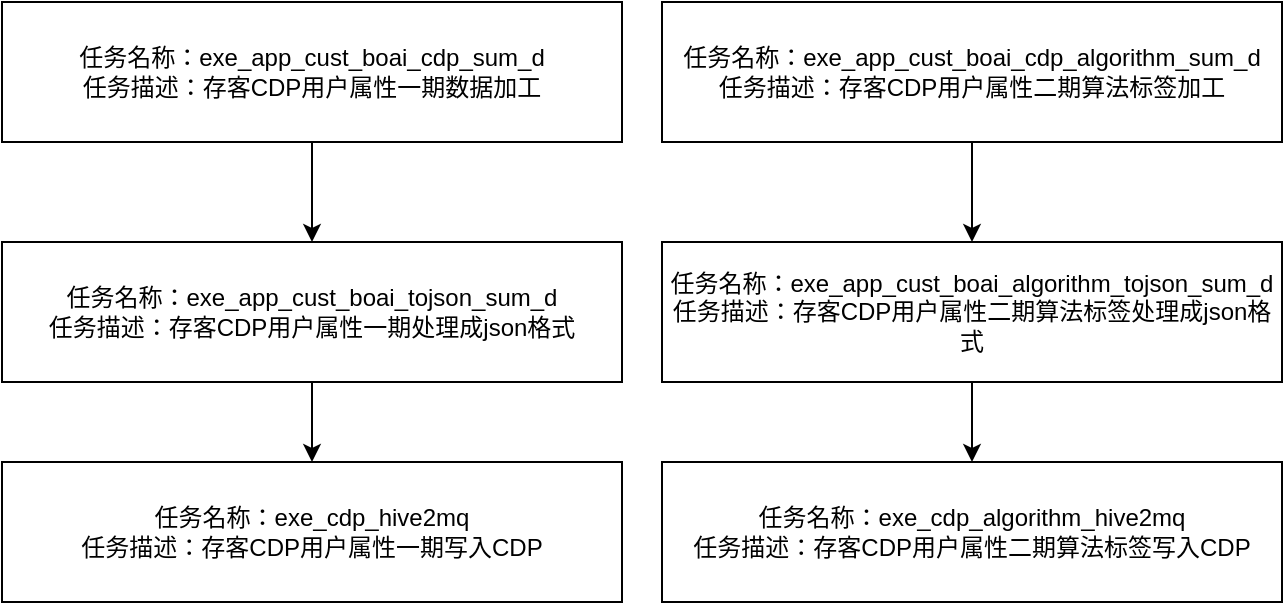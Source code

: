 <mxfile version="24.2.8" type="github">
  <diagram name="第 1 页" id="au2QBy3FSzcQ9kTv4xww">
    <mxGraphModel dx="753" dy="510" grid="1" gridSize="10" guides="1" tooltips="1" connect="1" arrows="1" fold="1" page="1" pageScale="1" pageWidth="827" pageHeight="1169" math="0" shadow="0">
      <root>
        <mxCell id="0" />
        <mxCell id="1" parent="0" />
        <mxCell id="rSqXmRDmjZBF7q505tpV-3" value="" style="edgeStyle=orthogonalEdgeStyle;rounded=0;orthogonalLoop=1;jettySize=auto;html=1;" edge="1" parent="1" source="5L7Eph0Q-Wm5cCdcGl41-1" target="rSqXmRDmjZBF7q505tpV-1">
          <mxGeometry relative="1" as="geometry" />
        </mxCell>
        <mxCell id="5L7Eph0Q-Wm5cCdcGl41-1" value="任务名称：exe_app_cust_boai_cdp_sum_d&lt;div&gt;任务描述：存客CDP用户属性一期数据加工&lt;/div&gt;" style="rounded=0;whiteSpace=wrap;html=1;" parent="1" vertex="1">
          <mxGeometry x="170" y="130" width="310" height="70" as="geometry" />
        </mxCell>
        <mxCell id="rSqXmRDmjZBF7q505tpV-4" value="" style="edgeStyle=orthogonalEdgeStyle;rounded=0;orthogonalLoop=1;jettySize=auto;html=1;" edge="1" parent="1" source="rSqXmRDmjZBF7q505tpV-1" target="rSqXmRDmjZBF7q505tpV-2">
          <mxGeometry relative="1" as="geometry" />
        </mxCell>
        <mxCell id="rSqXmRDmjZBF7q505tpV-1" value="任务名称：exe_app_cust_boai_tojson_sum_d&lt;div&gt;任务描述：存客CDP用户属性一期处理成json格式&lt;/div&gt;" style="rounded=0;whiteSpace=wrap;html=1;" vertex="1" parent="1">
          <mxGeometry x="170" y="250" width="310" height="70" as="geometry" />
        </mxCell>
        <mxCell id="rSqXmRDmjZBF7q505tpV-2" value="任务名称：exe_cdp_hive2mq&lt;div&gt;任务描述：存客CDP用户属性一期写入CDP&lt;/div&gt;" style="rounded=0;whiteSpace=wrap;html=1;" vertex="1" parent="1">
          <mxGeometry x="170" y="360" width="310" height="70" as="geometry" />
        </mxCell>
        <mxCell id="rSqXmRDmjZBF7q505tpV-5" value="" style="edgeStyle=orthogonalEdgeStyle;rounded=0;orthogonalLoop=1;jettySize=auto;html=1;" edge="1" parent="1" source="rSqXmRDmjZBF7q505tpV-6" target="rSqXmRDmjZBF7q505tpV-8">
          <mxGeometry relative="1" as="geometry" />
        </mxCell>
        <mxCell id="rSqXmRDmjZBF7q505tpV-6" value="任务名称：exe_app_cust_boai_cdp_algorithm_sum_d&lt;div&gt;任务描述：存客CDP用户属性二期算法标签加工&lt;/div&gt;" style="rounded=0;whiteSpace=wrap;html=1;" vertex="1" parent="1">
          <mxGeometry x="500" y="130" width="310" height="70" as="geometry" />
        </mxCell>
        <mxCell id="rSqXmRDmjZBF7q505tpV-7" value="" style="edgeStyle=orthogonalEdgeStyle;rounded=0;orthogonalLoop=1;jettySize=auto;html=1;" edge="1" parent="1" source="rSqXmRDmjZBF7q505tpV-8" target="rSqXmRDmjZBF7q505tpV-9">
          <mxGeometry relative="1" as="geometry" />
        </mxCell>
        <mxCell id="rSqXmRDmjZBF7q505tpV-8" value="任务名称：exe_app_cust_boai_algorithm_tojson_sum_d&lt;div&gt;任务描述：存客CDP用户属性二期算法标签处理成json格式&lt;/div&gt;" style="rounded=0;whiteSpace=wrap;html=1;" vertex="1" parent="1">
          <mxGeometry x="500" y="250" width="310" height="70" as="geometry" />
        </mxCell>
        <mxCell id="rSqXmRDmjZBF7q505tpV-9" value="任务名称：exe_cdp_algorithm_hive2mq&lt;div&gt;任务描述：存客CDP用户属性二期算法标签写入CDP&lt;/div&gt;" style="rounded=0;whiteSpace=wrap;html=1;" vertex="1" parent="1">
          <mxGeometry x="500" y="360" width="310" height="70" as="geometry" />
        </mxCell>
      </root>
    </mxGraphModel>
  </diagram>
</mxfile>
